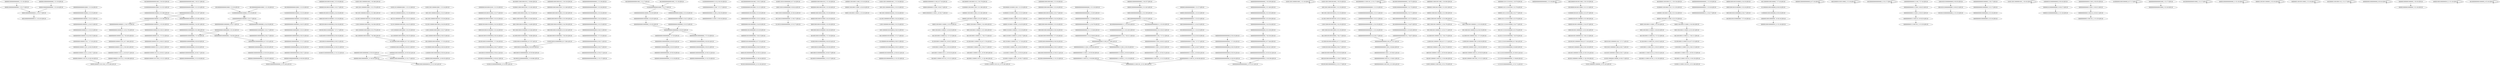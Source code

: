 digraph G {
    "00001000000000000011_3-23:17-LEN:20" -> "00010000000000000111_4-24:16-LEN:20";
    "00100000000000001000_1-20:310-LEN:20" -> "01000000000000010000_2-21:312-LEN:20";
    "10010001010000000000_9-29:22-LEN:20" -> "00100010100000000000_10-30:22-LEN:20";
    "00110110000001000100_3-23:21-LEN:20" -> "01101100000010001000_4-24:22-LEN:20";
    "00001000100010100000_5-24:239-LEN:20" -> "00010001000101000000_6-25:243-LEN:20";
    "00000001001000101000_2-22:16-LEN:20" -> "00000010010001010000_3-23:17-LEN:20";
    "11000000100010000000_9-28:312-LEN:20" -> "10000001000100000000_10-29:316-LEN:20";
    "00000000010000000000_8-28:18-LEN:20" -> "00000000100000000000_9-29:18-LEN:20";
    "00000000000000000000_6-26:21-LEN:20" -> "00000000000000000000_7-27:25-LEN:20";
    "10000000000000100000_3-23:20-LEN:20" -> "00000000000001000000_4-24:20-LEN:20";
    "00000000000001111001_8-28:19-LEN:20" -> "00000000000011110011_9-29:16-LEN:20";
    "00000001001000000000_7-26:22-LEN:20" -> "00000010010000000000_8-27:23-LEN:20";
    "00000000001000001101_7-27:22-LEN:20" -> "00000000010000011011_8-28:21-LEN:20";
    "00011001010000000000_10-29:24-LEN:20" -> "00110010100000000000_11-30:27-LEN:20";
    "00000010001000101000_3-23:20-LEN:20" -> "00000100010001010000_4-24:19-LEN:20";
    "00000010000011101110_11-30:189-LEN:20" -> "00000100000111011100_12-31:206-LEN:20";
    "00000110010001110001_4-24:16-LEN:20" -> "00001100100011100011_5-25:16-LEN:20";
    "10011001100000010010_2-22:22-LEN:20" -> "00110011000000100100_3-23:24-LEN:20";
    "00000100000001111001_9-28:17-LEN:20" -> "00001000000011110011_10-29:17-LEN:20";
    "00100000110010001110_1-20:179-LEN:20" -> "01000001100100011100_2-21:190-LEN:20";
    "00001000100010000000_5-25:16-LEN:20" -> "00010001000100000000_6-26:18-LEN:20";
    "00001000000000000011_3-23:25-LEN:20" -> "00010000000000000111_4-24:23-LEN:20";
    "10010001110000110111_10-30:18-LEN:20" -> "00100011100001101110_11-31:21-LEN:20";
    "00000000000000000000_4-23:230-LEN:20" -> "00000000000000000000_5-24:224-LEN:20";
    "00000000000000000000_8-28:19-LEN:20" -> "00000000000000000000_9-29:19-LEN:20";
    "01001100110000010001_1-21:18-LEN:20" -> "01001100110000010001_1-21:18-LEN:20";
    "00000000000000100000_3-22:207-LEN:20" -> "00000000000001000001_4-23:194-LEN:20";
    "00000000000000100000_3-22:207-LEN:20" -> "00000000000001000000_4-23:305-LEN:20";
    "00100010100000000000_11-30:366-LEN:20" -> "01000101000000000000_12-31:402-LEN:20";
    "10001100101000000000_9-28:24-LEN:20" -> "00011001010000000000_10-29:24-LEN:20";
    "00110011000000100010_3-22:266-LEN:20" -> "01100110000001000100_4-23:263-LEN:20";
    "00000001000000000000_10-30:17-LEN:20" -> "00000010000000000000_11-31:16-LEN:20";
    "10000000100010001010_1-20:218-LEN:20" -> "00000001000100010100_2-21:249-LEN:20";
    "00000000000000000000_8-28:27-LEN:20" -> "00000000000000000000_9-29:27-LEN:20";
    "00000000100000000000_9-28:320-LEN:20" -> "00000001000000000000_10-29:319-LEN:20";
    "00000000000000000000_3-22:233-LEN:20" -> "00000000000000000000_4-23:230-LEN:20";
    "10000011001000111000_3-23:18-LEN:20" -> "00000110010001110001_4-24:16-LEN:20";
    "00011000100010100000_5-24:80-LEN:20" -> "00110001000101000000_6-25:84-LEN:20";
    "00000000000011100110_10-30:23-LEN:20" -> "00000000000111001101_11-31:23-LEN:20";
    "00000100010001010000_4-23:239-LEN:20" -> "00001000100010100000_5-24:239-LEN:20";
    "10001001000100000000_10-29:16-LEN:20" -> "00010010001000000001_11-30:17-LEN:20";
    "01000000000000010000_2-22:17-LEN:20" -> "10000000000000100000_3-23:20-LEN:20";
    "00000000001000000000_7-27:20-LEN:20" -> "00000000010000000000_8-28:20-LEN:20";
    "00000000000000100000_2-22:23-LEN:20" -> "00000000000001000001_3-23:21-LEN:20";
    "00100000001111001101_12-31:17-LEN:20" -> "00100000001111001101_12-31:17-LEN:20";
    "00000000000100000000_5-25:31-LEN:20" -> "00000000001000000000_6-26:25-LEN:20";
    "00010010000000000000_11-30:24-LEN:20" -> "00100100000000000000_12-31:26-LEN:20";
    "00100000000000000001_5-24:67-LEN:20" -> "01000000000000000011_6-25:65-LEN:20";
    "00001100010011000001_4-23:189-LEN:20" -> "00011000100110000011_5-24:176-LEN:20";
    "00001100010011000001_4-23:189-LEN:20" -> "00011000100110000011_5-25:18-LEN:20";
    "00000000000001111001_8-28:37-LEN:20" -> "00000000000011110011_9-29:36-LEN:20";
    "00110001000101000000_6-25:84-LEN:20" -> "01100010001010000000_7-26:86-LEN:20";
    "00000010000000000000_10-30:30-LEN:20" -> "00000100000000000000_12-31:358-LEN:20";
    "00000001000000000000_10-29:319-LEN:20" -> "00000010000000000000_11-30:332-LEN:20";
    "00000000000000000000_5-24:224-LEN:20" -> "00000000000000000000_6-25:226-LEN:20";
    "01112101010000000000_10-29:92-LEN:20" -> "11121010100000000000_11-30:89-LEN:20";
    "10000001000100000000_10-29:316-LEN:20" -> "00000010001000000000_11-31:17-LEN:20";
    "10000001000100000000_10-29:316-LEN:20" -> "00000010001000000001_11-30:323-LEN:20";
    "00001101000111000011_5-25:19-LEN:20" -> "00011010001110000111_6-26:17-LEN:20";
    "00110001001100000111_6-25:171-LEN:20" -> "01100010011000001110_7-26:173-LEN:20";
    "00000000000010000011_5-25:20-LEN:20" -> "00000000000100000110_6-26:21-LEN:20";
    "10011011000000100010_2-22:20-LEN:20" -> "00110110000001000100_3-23:21-LEN:20";
    "00000000000111100110_10-30:36-LEN:20" -> "00000000001111001101_12-31:266-LEN:20";
    "00000010000000000000_11-30:332-LEN:20" -> "00000100000000000000_12-31:358-LEN:20";
    "00000000000010000000_5-25:20-LEN:20" -> "00000000000100000000_6-26:20-LEN:20";
    "00011000100110000011_5-24:176-LEN:20" -> "00110001001100000111_6-25:171-LEN:20";
    "00100001100010001010_1-20:84-LEN:20" -> "01000011000100010100_2-21:85-LEN:20";
    "00000000000001111001_9-28:264-LEN:20" -> "00000000000011110011_10-29:256-LEN:20";
    "00000000000000000000_1-21:18-LEN:20" -> "00000000000000000000_1-21:18-LEN:20";
    "00000000000100000000_6-25:298-LEN:20" -> "00000000001000000000_7-27:18-LEN:20";
    "00000000000100000000_6-25:298-LEN:20" -> "00000000001000000000_7-26:303-LEN:20";
    "01010011000000110000_9-29:17-LEN:20" -> "10100110000001100000_10-30:17-LEN:20";
    "00000001000100010100_2-21:249-LEN:20" -> "00000010001000101000_3-22:240-LEN:20";
    "00110010001111000110_7-27:22-LEN:20" -> "01100100011110001101_8-28:22-LEN:20";
    "11001100010010001000_5-24:19-LEN:20" -> "10011000100100010000_6-25:19-LEN:20";
    "00010011000001110011_10-29:165-LEN:20" -> "00100110000011100110_11-30:166-LEN:20";
    "00000000001000000000_7-27:18-LEN:20" -> "00000000010000000000_8-28:18-LEN:20";
    "00110000010001000000_7-27:33-LEN:20" -> "01100000100010000000_8-28:34-LEN:20";
    "00000000010000000000_8-28:26-LEN:20" -> "00000000100000000000_9-29:25-LEN:20";
    "00110000001000100000_7-26:288-LEN:20" -> "01100000010001000000_8-27:311-LEN:20";
    "00100000000000001000_1-21:17-LEN:20" -> "01000000000000010000_2-22:17-LEN:20";
    "01000001100100011100_2-21:190-LEN:20" -> "10000011001000111000_3-22:185-LEN:20";
    "00000000000000000000_2-22:26-LEN:20" -> "00000000000000000000_3-23:24-LEN:20";
    "01000000000010010000_2-21:21-LEN:20" -> "10000000000100100000_3-22:20-LEN:20";
    "00110001001100000110_6-26:19-LEN:20" -> "01100010011000001100_7-27:19-LEN:20";
    "00010000000000000111_4-24:23-LEN:20" -> "00100000000000001111_5-25:23-LEN:20";
    "00001100100011110001_5-25:20-LEN:20" -> "00011001000111100011_6-26:20-LEN:20";
    "00000000000000010000_2-21:213-LEN:20" -> "00000000000000100000_3-22:207-LEN:20";
    "10000000000001000000_3-23:17-LEN:20" -> "00000000000010000000_4-24:17-LEN:20";
    "00010001010000000000_10-30:27-LEN:20" -> "00100010100000000000_11-31:27-LEN:20";
    "00000000000010000000_5-25:22-LEN:20" -> "00000000000100000000_6-26:20-LEN:20";
    "00100010000000000000_1-20:73-LEN:20" -> "01000100000000000000_2-21:73-LEN:20";
    "00000001000100010100_2-22:20-LEN:20" -> "00000010001000101000_3-23:20-LEN:20";
    "00000000000000001111_5-25:68-LEN:20" -> "00000000000000011110_6-26:64-LEN:20";
    "00000000000000111001_8-28:25-LEN:20" -> "00000000000001110011_9-29:25-LEN:20";
    "10001001100000110011_9-29:20-LEN:20" -> "00010011000001100110_10-30:20-LEN:20";
    "00000000000000000001_1-22:19-LEN:20" -> "00000000000000000011_2-23:18-LEN:20";
    "00001000100101000000_5-25:16-LEN:20" -> "00010001001010000000_6-26:17-LEN:20";
    "10000001000100000001_10-30:16-LEN:20" -> "00000010001000000010_11-31:16-LEN:20";
    "10000000000000111100_7-27:27-LEN:20" -> "00000000000001111001_8-28:37-LEN:20";
    "00000010000000000000_8-27:16-LEN:20" -> "00000010000000000000_8-27:16-LEN:20";
    "00100000000000001111_5-25:23-LEN:20" -> "01000000000000011110_6-26:24-LEN:20";
    "10100011100001110111_10-30:17-LEN:20" -> "01000111000011101110_12-31:185-LEN:20";
    "00000000000000000000_8-27:244-LEN:20" -> "00000000000000000000_9-28:241-LEN:20";
    "00000000000000000000_11-30:239-LEN:20" -> "00000000000000000000_12-31:251-LEN:20";
    "00000000000000000011_2-23:18-LEN:20" -> "00000000000000000111_3-24:17-LEN:20";
    "00000000000000000000_6-25:226-LEN:20" -> "00000000000000000000_7-26:234-LEN:20";
    "00000010010001010000_3-23:17-LEN:20" -> "00000100100010100000_4-24:18-LEN:20";
    "01000100010000000000_8-28:18-LEN:20" -> "10001000100000000000_9-29:21-LEN:20";
    "00000000000001000001_4-23:194-LEN:20" -> "00000000000010000011_5-25:20-LEN:20";
    "00000000000001000001_4-23:194-LEN:20" -> "00000000000010000011_5-24:174-LEN:20";
    "01100100011110001101_8-28:22-LEN:20" -> "11001000111100011011_9-29:22-LEN:20";
    "00010000000000000000_4-23:75-LEN:20" -> "00100000000000000001_5-24:67-LEN:20";
    "01000000000000001111_6-25:202-LEN:20" -> "10000000000000011110_7-26:211-LEN:20";
    "00010000010100110000_1-21:16-LEN:20" -> "00010000010100110000_1-21:16-LEN:20";
    "01100100011110001110_8-27:115-LEN:20" -> "11001000111100011101_9-28:112-LEN:20";
    "11001000111100011011_9-29:22-LEN:20" -> "10010001111000110110_10-30:23-LEN:20";
    "00000000000000000001_4-24:19-LEN:20" -> "00000000000000000011_5-25:18-LEN:20";
    "00001001000101000000_5-25:18-LEN:20" -> "00010010001010000000_6-26:18-LEN:20";
    "00000100000000000001_2-22:17-LEN:20" -> "00001000000000000011_3-23:17-LEN:20";
    "00000001000000000000_10-30:25-LEN:20" -> "00000010000000000000_11-31:25-LEN:20";
    "10110000001000100000_6-26:23-LEN:20" -> "01100000010001000000_8-27:311-LEN:20";
    "01001100110000010001_1-21:24-LEN:20" -> "10011001100000100010_2-22:22-LEN:20";
    "00000000010010000000_5-24:20-LEN:20" -> "00000000100100000000_6-25:20-LEN:20";
    "01001100110001001000_1-20:23-LEN:20" -> "10011001100010010001_2-21:23-LEN:20";
    "00000001000001101110_10-30:21-LEN:20" -> "00000010000011011100_11-31:21-LEN:20";
    "00000000000000000000_9-29:27-LEN:20" -> "00000000000000000000_10-30:27-LEN:20";
    "01001000101000000000_8-28:27-LEN:20" -> "10010001010000000000_9-29:41-LEN:20";
    "01000000000000001110_6-26:22-LEN:20" -> "10000000000000011100_7-27:21-LEN:20";
    "01000000000000100000_2-22:18-LEN:20" -> "10000000000001000000_3-23:17-LEN:20";
    "10000000100010001010_1-21:16-LEN:20" -> "00000001000100010100_2-22:20-LEN:20";
    "00100000000000000000_12-31:17-LEN:20" -> "00100000000000000000_12-31:17-LEN:20";
    "00000000000011110011_9-29:22-LEN:20" -> "00000000000111100110_10-30:20-LEN:20";
    "00010010100000000000_10-30:22-LEN:20" -> "00100101000000000000_11-31:23-LEN:20";
    "10010011000000110000_10-29:119-LEN:20" -> "00100110000001100000_11-30:126-LEN:20";
    "00100110000001100000_11-30:126-LEN:20" -> "01001100000011000000_12-31:143-LEN:20";
    "00000000000001000000_4-24:21-LEN:20" -> "00000000000010000000_5-25:22-LEN:20";
    "00000001001000101000_2-22:27-LEN:20" -> "00000010010001010000_3-23:25-LEN:20";
    "00000010010001010000_3-23:25-LEN:20" -> "00000100100010100000_4-24:24-LEN:20";
    "00000000000000001000_1-20:211-LEN:20" -> "00000000000000010000_2-21:213-LEN:20";
    "00000000000000000001_2-22:92-LEN:20" -> "00000000000000000011_3-23:86-LEN:20";
    "00000110100011100001_4-24:20-LEN:20" -> "00001101000111000011_5-25:19-LEN:20";
    "01100100011100001101_8-28:21-LEN:20" -> "11001000111000011011_9-29:18-LEN:20";
    "00110111210101000000_6-25:78-LEN:20" -> "01101112101010000000_7-26:79-LEN:20";
    "10111210101000000000_9-28:89-LEN:20" -> "01112101010000000000_10-29:92-LEN:20";
    "10000000000000111100_7-27:17-LEN:20" -> "00000000000001111001_8-28:19-LEN:20";
    "11000000100100000000_9-29:31-LEN:20" -> "10000001001000000001_10-30:32-LEN:20";
    "00000000000000000000_1-21:110-LEN:20" -> "00000000000000000001_2-22:92-LEN:20";
    "10011000000100100000_6-26:25-LEN:20" -> "00110000001001000000_7-27:27-LEN:20";
    "00100100010100000000_7-27:17-LEN:20" -> "01001000101000000000_8-28:16-LEN:20";
    "10001000100000000000_9-29:21-LEN:20" -> "00010001000000000000_10-30:21-LEN:20";
    "00000000000111100110_10-30:20-LEN:20" -> "00000000001111001101_11-31:20-LEN:20";
    "00000000000010000000_2-21:17-LEN:20" -> "00000000000100000000_3-22:16-LEN:20";
    "01000000000000011110_6-26:24-LEN:20" -> "10000000000000111100_7-27:27-LEN:20";
    "01100000010010000000_8-28:31-LEN:20" -> "11000000100100000000_9-29:31-LEN:20";
    "10001000101000000000_9-28:359-LEN:20" -> "00010001010000000000_10-29:358-LEN:20";
    "11000100110000011001_8-28:20-LEN:20" -> "10001001100000110011_9-29:20-LEN:20";
    "01000000000000000000_2-22:21-LEN:20" -> "10000000000000000000_3-23:21-LEN:20";
    "10000000000100100000_3-22:20-LEN:20" -> "00000000001001000000_4-23:21-LEN:20";
    "00000100100110000001_5-24:107-LEN:20" -> "00001001001100000011_6-25:105-LEN:20";
    "01001100110000001001_1-20:16-LEN:20" -> "01001100110000001001_1-20:16-LEN:20";
    "00001000000000000001_3-22:239-LEN:20" -> "00010000000000000011_4-23:222-LEN:20";
    "00000000000000000110_6-26:17-LEN:20" -> "00000000000000001100_8-27:87-LEN:20";
    "00000010001000101000_3-22:240-LEN:20" -> "00000100010001010000_4-23:239-LEN:20";
    "01000001100100011110_2-21:133-LEN:20" -> "10000011001000111100_3-22:124-LEN:20";
    "01000011000100010100_2-21:85-LEN:20" -> "10000110001000101000_3-22:78-LEN:20";
    "00000000100100000000_6-25:20-LEN:20" -> "00000001001000000000_7-26:22-LEN:20";
    "11000100010100000000_8-27:87-LEN:20" -> "10001000101000000000_9-28:359-LEN:20";
    "00000100100010100000_4-24:18-LEN:20" -> "00001001000101000000_5-25:18-LEN:20";
    "00000000000011110011_9-29:36-LEN:20" -> "00000000000111100110_10-30:36-LEN:20";
    "00100010001000000000_7-27:18-LEN:20" -> "01000100010000000000_8-28:18-LEN:20";
    "01100110000001000100_4-23:263-LEN:20" -> "11001100000010001000_5-24:264-LEN:20";
    "00000000000010000000_5-24:291-LEN:20" -> "00000000000100000000_6-25:298-LEN:20";
    "01100000010001000000_8-27:311-LEN:20" -> "11000000100010000000_9-28:312-LEN:20";
    "10001000101000000000_9-29:26-LEN:20" -> "00010001010000000000_10-30:27-LEN:20";
    "00000000000000111100_8-27:280-LEN:20" -> "00000000000001111001_9-28:264-LEN:20";
    "00000000000000111100_8-27:280-LEN:20" -> "00000000000001111001_9-29:19-LEN:20";
    "10001001010000000000_9-29:20-LEN:20" -> "00010010100000000000_10-30:22-LEN:20";
    "01100010011000001100_7-27:19-LEN:20" -> "11000100110000011001_8-28:20-LEN:20";
    "10000001010000000000_9-29:16-LEN:20" -> "00000010100000000000_10-30:17-LEN:20";
    "10000000000000100000_3-22:309-LEN:20" -> "00000000000001000001_4-23:194-LEN:20";
    "10000000000000100000_3-22:309-LEN:20" -> "00000000000001000000_4-23:305-LEN:20";
    "00100100110000001100_8-27:116-LEN:20" -> "01001001100000011000_9-28:118-LEN:20";
    "00000000000100000111_5-25:22-LEN:20" -> "00000000001000001110_6-26:22-LEN:20";
    "00000000000000000000_5-25:22-LEN:20" -> "00000000000000000000_6-26:21-LEN:20";
    "00000000000000000000_1-20:239-LEN:20" -> "00000000000000000000_2-21:240-LEN:20";
    "00000000000000000000_2-21:240-LEN:20" -> "00000000000000000000_3-22:233-LEN:20";
    "00000000000001111001_8-28:22-LEN:20" -> "00000000000011110011_9-29:22-LEN:20";
    "10100110000001100000_10-30:17-LEN:20" -> "01001100000011000000_12-31:143-LEN:20";
    "11000100110000011100_8-27:171-LEN:20" -> "10001001100000111001_9-28:170-LEN:20";
    "00110010001110000111_7-26:172-LEN:20" -> "01100100011100001110_8-27:178-LEN:20";
    "00000000000000000011_5-25:18-LEN:20" -> "00000000000000000110_6-26:17-LEN:20";
    "00011011121010100000_5-24:77-LEN:20" -> "00110111210101000000_6-25:78-LEN:20";
    "01001001100000011000_9-28:118-LEN:20" -> "10010011000000110000_10-29:119-LEN:20";
    "00000100100000000000_9-28:23-LEN:20" -> "00001001000000000000_10-29:25-LEN:20";
    "00110100011100001110_7-27:18-LEN:20" -> "01101000111000011101_8-28:19-LEN:20";
    "00000010100000000000_10-30:17-LEN:20" -> "00000101000000000000_11-31:18-LEN:20";
    "00000000010000000000_8-28:20-LEN:20" -> "00000000100000000000_9-29:19-LEN:20";
    "10000011001000111000_3-22:185-LEN:20" -> "00000110010001110000_4-23:187-LEN:20";
    "10011001100000010001_2-21:270-LEN:20" -> "00110011000000100010_3-22:266-LEN:20";
    "00000011000100110000_2-21:201-LEN:20" -> "00000110001001100000_3-22:199-LEN:20";
    "00000000000000000000_6-26:16-LEN:20" -> "00000000000000000000_7-27:18-LEN:20";
    "00000000000000111001_8-28:20-LEN:20" -> "00000000000001110011_9-29:21-LEN:20";
    "00000100100010100000_4-24:24-LEN:20" -> "00001001000101000000_5-25:24-LEN:20";
    "00000000000010000000_4-24:17-LEN:20" -> "00000000000100000000_5-25:16-LEN:20";
    "11011000000100010000_5-25:23-LEN:20" -> "10110000001000100000_6-26:23-LEN:20";
    "00000100000000000001_2-22:25-LEN:20" -> "00001000000000000011_3-23:25-LEN:20";
    "00110011000100100010_3-22:23-LEN:20" -> "01100110001001000100_4-23:21-LEN:20";
    "11001100000010010000_5-25:23-LEN:20" -> "10011000000100100000_6-26:25-LEN:20";
    "11001100000100010000_5-25:27-LEN:20" -> "10011000001000100000_6-26:32-LEN:20";
    "01000110010100000000_8-27:16-LEN:20" -> "10001100101000000000_9-28:24-LEN:20";
    "00000000000000000000_10-29:235-LEN:20" -> "00000000000000000000_11-30:239-LEN:20";
    "00000000010000000000_8-27:313-LEN:20" -> "00000000100000000000_9-28:320-LEN:20";
    "00000000000000000000_7-27:18-LEN:20" -> "00000000000000000000_8-28:19-LEN:20";
    "00100000000000000111_5-24:203-LEN:20" -> "01000000000000001111_6-25:202-LEN:20";
    "00000000100000000000_9-29:25-LEN:20" -> "00000001000000000000_10-30:25-LEN:20";
    "00000100010010100000_4-24:16-LEN:20" -> "00001000100101000000_5-25:16-LEN:20";
    "10011000100100010000_6-25:19-LEN:20" -> "00110001001000100000_7-26:17-LEN:20";
    "00000000001000000000_6-26:17-LEN:20" -> "00000000010000000000_8-27:313-LEN:20";
    "10000000100010001000_1-21:16-LEN:20" -> "00000001000100010000_2-22:16-LEN:20";
    "00010011000001100110_10-30:20-LEN:20" -> "00100110000011001100_11-31:21-LEN:20";
    "10011001100010010001_2-21:23-LEN:20" -> "00110011000100100010_3-22:23-LEN:20";
    "00100000000000010000_1-21:19-LEN:20" -> "01000000000000100000_2-22:18-LEN:20";
    "00000100010001010000_4-24:19-LEN:20" -> "00001000100010100000_5-25:20-LEN:20";
    "00000000000111100110_11-30:260-LEN:20" -> "00000000001111001101_12-31:266-LEN:20";
    "00000000000010000011_4-24:21-LEN:20" -> "00000000000100000111_5-25:22-LEN:20";
    "00110010001110000110_7-27:22-LEN:20" -> "01100100011100001101_8-28:21-LEN:20";
    "00110011000000100100_3-23:24-LEN:20" -> "01100110000001001000_4-24:24-LEN:20";
    "00010000010010011000_1-20:110-LEN:20" -> "00100000100100110000_2-21:111-LEN:20";
    "10000000100100010100_1-21:25-LEN:20" -> "00000001001000101000_2-22:27-LEN:20";
    "00000001000000000000_9-29:27-LEN:20" -> "00000010000000000000_10-30:30-LEN:20";
    "00000100010001000000_4-24:16-LEN:20" -> "00001000100010000000_5-25:16-LEN:20";
    "01100010001010000000_7-26:86-LEN:20" -> "11000100010100000000_8-27:87-LEN:20";
    "00000001100010011000_1-20:200-LEN:20" -> "00000011000100110000_2-21:201-LEN:20";
    "01000000010001000000_8-27:17-LEN:20" -> "01000000010001000000_8-27:17-LEN:20";
    "00000000001000000000_7-27:23-LEN:20" -> "00000000010000000000_8-28:26-LEN:20";
    "00000000000010000000_4-24:31-LEN:20" -> "00000000000100000000_5-25:31-LEN:20";
    "00010001001010000000_6-26:17-LEN:20" -> "00100010010100000000_7-27:16-LEN:20";
    "00000000000100000000_6-26:20-LEN:20" -> "00000000001000000000_7-27:20-LEN:20";
    "00000000000000000000_4-24:24-LEN:20" -> "00000000000000000000_5-25:22-LEN:20";
    "10000010001000000001_10-30:33-LEN:20" -> "00000100010000000010_12-31:350-LEN:20";
    "00000010001000000001_11-30:323-LEN:20" -> "00000100010000000010_12-31:350-LEN:20";
    "00001100100011100001_5-25:19-LEN:20" -> "00011001000111000011_6-26:20-LEN:20";
    "00000000100000000000_9-29:18-LEN:20" -> "00000001000000000000_10-30:17-LEN:20";
    "00000000010000011101_8-27:186-LEN:20" -> "00000000100000111011_9-28:185-LEN:20";
    "00000000000000001000_1-21:17-LEN:20" -> "00000000000000010000_2-22:18-LEN:20";
    "00000010000000000000_1-21:16-LEN:20" -> "00000100000000000001_2-22:17-LEN:20";
    "01000000000000010000_2-22:17-LEN:20" -> "10000000000000100000_3-23:18-LEN:20";
    "01100110001001000100_4-23:21-LEN:20" -> "11001100010010001000_5-24:19-LEN:20";
    "00011001000111000011_6-26:20-LEN:20" -> "00110010001110000110_7-27:22-LEN:20";
    "00000000000000000000_3-23:24-LEN:20" -> "00000000000000000000_4-24:24-LEN:20";
    "00000000000001110011_9-29:21-LEN:20" -> "00000000000011100110_10-30:21-LEN:20";
    "00000000000001111001_9-29:19-LEN:20" -> "00000000000011110010_10-30:20-LEN:20";
    "10000000000000000000_3-23:21-LEN:20" -> "00000000000000000001_4-24:19-LEN:20";
    "10000011010001110000_3-23:21-LEN:20" -> "00000110100011100001_4-24:20-LEN:20";
    "00000001000001110111_9-29:17-LEN:20" -> "00000010000011101110_10-30:18-LEN:20";
    "00100000000001001000_1-20:21-LEN:20" -> "01000000000010010000_2-21:21-LEN:20";
    "00010010001010000000_6-26:24-LEN:20" -> "00100100010100000000_7-27:26-LEN:20";
    "00011001000111100011_6-26:20-LEN:20" -> "00110010001111000110_7-27:22-LEN:20";
    "00000000000010000000_4-24:19-LEN:20" -> "00000000000100000000_5-25:17-LEN:20";
    "00000000100000000000_8-28:28-LEN:20" -> "00000001000000000000_9-29:27-LEN:20";
    "10011001100000100010_2-22:22-LEN:20" -> "00110011000001000100_3-23:26-LEN:20";
    "00000000000000000000_7-27:25-LEN:20" -> "00000000000000000000_8-28:27-LEN:20";
    "00010010001000000001_11-30:17-LEN:20" -> "00100100010000000010_12-31:17-LEN:20";
    "00000000000100000000_3-22:16-LEN:20" -> "00000000001000000000_4-23:16-LEN:20";
    "01001100110000001001_1-21:24-LEN:20" -> "10011001100000010010_2-22:22-LEN:20";
    "00000110010001110000_4-23:187-LEN:20" -> "00001100100011100001_5-25:19-LEN:20";
    "00000110010001110000_4-23:187-LEN:20" -> "00001100100011100001_5-24:169-LEN:20";
    "00000000000000011001_9-28:84-LEN:20" -> "00000000000000110011_10-29:82-LEN:20";
    "00010100110000001100_7-27:17-LEN:20" -> "00101001100000011000_8-28:17-LEN:20";
    "00000010010000000000_8-27:23-LEN:20" -> "00000100100000000000_9-28:23-LEN:20";
    "00000100000000000001_2-22:18-LEN:20" -> "00001000000000000011_3-23:17-LEN:20";
    "00100000000000010000_1-21:17-LEN:20" -> "00100000000000010000_1-21:17-LEN:20";
    "10000011001000111100_3-22:124-LEN:20" -> "00000110010001111000_4-23:123-LEN:20";
    "01100100011100001110_8-27:178-LEN:20" -> "11001000111000011101_9-28:171-LEN:20";
    "11000100100010000000_9-28:17-LEN:20" -> "10001001000100000000_10-29:16-LEN:20";
    "00000000000011110010_10-30:20-LEN:20" -> "00000000000111100101_11-31:19-LEN:20";
    "00000000000000000000_7-26:234-LEN:20" -> "00000000000000000000_8-27:244-LEN:20";
    "00000001000001110111_10-29:187-LEN:20" -> "00000010000011101110_11-30:189-LEN:20";
    "00000000000100000111_6-25:176-LEN:20" -> "00000000001000001110_7-26:183-LEN:20";
    "00100011110001110110_11-30:120-LEN:20" -> "01000111100011101101_12-31:108-LEN:20";
    "10000000000001000000_3-23:32-LEN:20" -> "00000000000010000000_4-24:31-LEN:20";
    "01000000000000010000_2-21:312-LEN:20" -> "10000000000000100000_3-22:309-LEN:20";
    "00000000000000000000_1-21:28-LEN:20" -> "00000000000000000000_2-22:26-LEN:20";
    "00000000000000001100_8-27:87-LEN:20" -> "00000000000000011001_9-28:84-LEN:20";
    "10001000000000000000_3-22:71-LEN:20" -> "00010000000000000000_4-23:75-LEN:20";
    "00100000110100011100_1-21:23-LEN:20" -> "01000001101000111000_2-22:22-LEN:20";
    "00000000010000000000_7-27:27-LEN:20" -> "00000000100000000000_8-28:28-LEN:20";
    "00000000000000010000_1-21:24-LEN:20" -> "00000000000000100000_2-22:23-LEN:20";
    "00110000001000100000_7-27:16-LEN:20" -> "01100000010001000000_8-28:16-LEN:20";
    "00010001000100000000_6-26:18-LEN:20" -> "00100010001000000000_7-27:18-LEN:20";
    "00000010001000100000_3-23:17-LEN:20" -> "00000100010001000000_4-24:16-LEN:20";
    "00000000100000111011_9-28:185-LEN:20" -> "00000001000001110111_10-29:187-LEN:20";
    "01000100000000000000_2-21:73-LEN:20" -> "10001000000000000000_3-22:71-LEN:20";
    "00100000110010001111_1-20:134-LEN:20" -> "01000001100100011110_2-21:133-LEN:20";
    "00000001000100000000_10-29:19-LEN:20" -> "00000010001000000000_11-31:17-LEN:20";
    "00000001000100000000_10-29:19-LEN:20" -> "00000010001000000001_11-30:323-LEN:20";
    "00100110000011100110_11-30:166-LEN:20" -> "01001100000111001100_12-31:178-LEN:20";
    "10000001001000000001_10-30:32-LEN:20" -> "00000010010000000010_11-31:32-LEN:20";
    "10010001111000111011_10-29:113-LEN:20" -> "00100011110001110110_11-30:120-LEN:20";
    "11010001110000111011_9-29:18-LEN:20" -> "10100011100001110111_10-30:17-LEN:20";
    "00100000000000010000_1-21:20-LEN:20" -> "01000000000000100000_2-22:18-LEN:20";
    "00000000100000000000_9-29:19-LEN:20" -> "00000001000000000000_10-30:18-LEN:20";
    "00000011011121010100_2-21:79-LEN:20" -> "00000110111210101000_3-22:77-LEN:20";
    "00000000000000000000_9-28:241-LEN:20" -> "00000000000000000000_10-29:235-LEN:20";
    "01100110000010001000_4-24:26-LEN:20" -> "11001100000100010000_5-25:27-LEN:20";
    "00000000010000011011_8-28:21-LEN:20" -> "00000000100000110111_9-29:21-LEN:20";
    "01001101100000010001_1-21:21-LEN:20" -> "10011011000000100010_2-22:20-LEN:20";
    "00100000000000000000_1-21:25-LEN:20" -> "01000000000000000000_2-22:21-LEN:20";
    "00001001000101000000_5-25:24-LEN:20" -> "00010010001010000000_6-26:24-LEN:20";
    "10011000001000100000_6-26:32-LEN:20" -> "00110000010001000000_7-27:33-LEN:20";
    "00000010000000111100_8-27:18-LEN:20" -> "00000100000001111001_9-28:17-LEN:20";
    "00100010001010000000_7-26:250-LEN:20" -> "01000100010100000000_8-27:264-LEN:20";
    "00000010000000000000_1-20:237-LEN:20" -> "00000100000000000000_2-21:242-LEN:20";
    "10010001010000000000_9-29:41-LEN:20" -> "00100010100000000000_10-30:41-LEN:20";
    "00000000000000000000_10-30:27-LEN:20" -> "00000000000000000000_11-31:27-LEN:20";
    "10001001100000111001_9-28:170-LEN:20" -> "00010011000001110011_10-29:165-LEN:20";
    "00100000000000000111_5-25:20-LEN:20" -> "01000000000000001110_6-26:22-LEN:20";
    "00000000000010000011_5-24:174-LEN:20" -> "00000000000100000111_6-25:176-LEN:20";
    "00001000100010100000_5-25:20-LEN:20" -> "00010001000101000000_6-26:18-LEN:20";
    "00000100000000000000_11-31:16-LEN:20" -> "00000100000000000000_11-31:16-LEN:20";
    "00000000001001000000_4-23:21-LEN:20" -> "00000000010010000000_5-24:20-LEN:20";
    "01101100000010001000_4-24:22-LEN:20" -> "11011000000100010000_5-25:23-LEN:20";
    "00110010100000000000_11-30:27-LEN:20" -> "01100101000000000000_12-31:27-LEN:20";
    "01001100110000001000_1-20:266-LEN:20" -> "10011001100000010001_2-21:270-LEN:20";
    "00010010001010000000_6-26:18-LEN:20" -> "00100100010100000000_7-27:17-LEN:20";
    "00110010001111000111_7-26:111-LEN:20" -> "01100100011110001110_8-27:115-LEN:20";
    "00000000010000011101_7-27:20-LEN:20" -> "00000000100000111011_8-28:19-LEN:20";
    "00000000000011110011_10-29:256-LEN:20" -> "00000000000111100110_11-30:260-LEN:20";
    "01000001101000111000_2-22:22-LEN:20" -> "10000011010001110000_3-23:21-LEN:20";
    "00000110010011000001_3-23:16-LEN:20" -> "00000110010011000001_3-23:16-LEN:20";
    "01001000101000000000_8-28:16-LEN:20" -> "10010001010000000000_9-29:22-LEN:20";
    "11011121010100000000_8-27:84-LEN:20" -> "10111210101000000000_9-28:89-LEN:20";
    "01100000010001000000_8-28:16-LEN:20" -> "11000000100010000000_9-29:16-LEN:20";
    "00100000000000001000_1-21:18-LEN:20" -> "01000000000000010000_2-22:17-LEN:20";
    "00001001000000000000_10-29:25-LEN:20" -> "00010010000000000000_11-30:24-LEN:20";
    "01100110000001001000_4-24:24-LEN:20" -> "11001100000010010000_5-25:23-LEN:20";
    "00010001000101000000_6-26:18-LEN:20" -> "00100010001010000000_7-27:19-LEN:20";
    "00010010011000000110_7-26:112-LEN:20" -> "00100100110000001100_8-27:116-LEN:20";
    "01101000111000011101_8-28:19-LEN:20" -> "11010001110000111011_9-29:18-LEN:20";
    "10010001111000110110_10-30:23-LEN:20" -> "00100011110001101101_11-31:20-LEN:20";
    "10000110001000101000_3-22:78-LEN:20" -> "00001100010001010000_4-23:84-LEN:20";
    "00000110111210101000_3-22:77-LEN:20" -> "00001101112101010000_4-23:76-LEN:20";
    "00110000001001000000_7-27:27-LEN:20" -> "01100000010010000000_8-28:31-LEN:20";
    "00000000000000110011_10-29:82-LEN:20" -> "00000000000001100110_11-30:81-LEN:20";
    "10010001110000111011_10-29:169-LEN:20" -> "00100011100001110111_11-30:166-LEN:20";
    "00010000000000000011_4-23:222-LEN:20" -> "00100000000000000111_5-24:203-LEN:20";
    "00010000000000000011_4-23:222-LEN:20" -> "00100000000000000111_5-25:20-LEN:20";
    "11000001000100000000_9-29:34-LEN:20" -> "10000010001000000001_10-30:33-LEN:20";
    "01000100010100000000_8-28:20-LEN:20" -> "10001000101000000000_9-29:26-LEN:20";
    "00000000000000011110_6-26:64-LEN:20" -> "00000000000000111100_8-27:280-LEN:20";
    "00000000000100000110_6-26:21-LEN:20" -> "00000000001000001101_7-27:22-LEN:20";
    "00011010001110000111_6-26:17-LEN:20" -> "00110100011100001110_7-27:18-LEN:20";
    "00000000000100000000_5-25:17-LEN:20" -> "00000000001000000000_6-26:17-LEN:20";
    "00000100000000000000_2-21:242-LEN:20" -> "00001000000000000001_3-22:239-LEN:20";
    "00000001100100110000_1-21:16-LEN:20" -> "00000001100100110000_1-21:16-LEN:20";
    "00110001001000100000_7-26:17-LEN:20" -> "01100010010001000000_8-27:17-LEN:20";
    "00100010100000000000_10-30:22-LEN:20" -> "01000101000000000000_11-31:22-LEN:20";
    "01000100010100000000_8-27:264-LEN:20" -> "10001000101000000000_9-28:359-LEN:20";
    "00100000110010001110_1-21:17-LEN:20" -> "00100000110010001110_1-21:17-LEN:20";
    "00000001000100010000_2-22:16-LEN:20" -> "00000010001000100000_3-23:17-LEN:20";
    "00100100010100000000_7-27:26-LEN:20" -> "01001000101000000000_8-28:27-LEN:20";
    "00000010000000000000_1-21:27-LEN:20" -> "00000100000000000001_2-22:25-LEN:20";
    "01000000000000100000_2-22:32-LEN:20" -> "10000000000001000000_3-23:32-LEN:20";
    "00000010000000000000_1-21:19-LEN:20" -> "00000100000000000001_2-22:18-LEN:20";
    "10000000000001000000_3-23:17-LEN:20" -> "00000000000010000000_4-24:19-LEN:20";
    "01000000000000000011_6-25:65-LEN:20" -> "10000000000000000110_7-26:67-LEN:20";
    "00011001000111100011_6-25:102-LEN:20" -> "00110010001111000111_7-26:111-LEN:20";
    "00010001000101000000_6-25:243-LEN:20" -> "00100010001010000000_7-26:250-LEN:20";
    "00100000000000010000_1-21:32-LEN:20" -> "01000000000000100000_2-22:32-LEN:20";
    "00000000001000000000_6-26:25-LEN:20" -> "00000000010000000000_7-27:27-LEN:20";
    "00000110010001111000_4-23:123-LEN:20" -> "00001100100011110001_5-25:20-LEN:20";
    "00000110010001111000_4-23:123-LEN:20" -> "00001100100011110001_5-24:104-LEN:20";
    "00000000000100000000_5-25:16-LEN:20" -> "00000000001000000000_7-27:18-LEN:20";
    "00000000000100000000_5-25:16-LEN:20" -> "00000000001000000000_7-26:303-LEN:20";
    "00000001000000000000_10-30:18-LEN:20" -> "00000010000000000000_11-31:18-LEN:20";
    "01101112101010000000_7-26:79-LEN:20" -> "11011121010100000000_8-27:84-LEN:20";
    "00001101112101010000_4-23:76-LEN:20" -> "00011011121010100000_5-24:77-LEN:20";
    "00000001101112101010_1-20:79-LEN:20" -> "00000011011121010100_2-21:79-LEN:20";
    "00000000010000000000_8-28:16-LEN:20" -> "00000000010000000000_8-28:16-LEN:20";
    "00000010000001000000_1-20:16-LEN:20" -> "00000100000010000000_2-21:16-LEN:20";
    "11001000111000011101_9-28:171-LEN:20" -> "10010001110000111011_10-29:169-LEN:20";
    "00000000000001000001_3-23:21-LEN:20" -> "00000000000010000011_4-24:21-LEN:20";
    "00011001000111000011_6-25:169-LEN:20" -> "00110010001110000111_7-26:172-LEN:20";
    "00110011000001000100_3-23:26-LEN:20" -> "01100110000010001000_4-24:26-LEN:20";
    "00000000100000111011_8-28:19-LEN:20" -> "00000001000001110111_9-29:17-LEN:20";
    "00100010100000000000_10-30:41-LEN:20" -> "01000101000000000000_12-31:402-LEN:20";
    "00000000001000001110_7-26:183-LEN:20" -> "00000000010000011101_8-27:186-LEN:20";
    "11001000111000011011_9-29:18-LEN:20" -> "10010001110000110111_10-30:18-LEN:20";
    "01000000000000011110_6-26:16-LEN:20" -> "10000000000000111100_7-27:17-LEN:20";
    "00000000000011100110_10-30:21-LEN:20" -> "00000000000111001101_11-31:20-LEN:20";
    "00000000000001000000_4-24:20-LEN:20" -> "00000000000010000000_5-25:20-LEN:20";
    "11121010100000000000_11-30:89-LEN:20" -> "11210101000000000001_12-31:75-LEN:20";
    "01100000100010000000_8-28:34-LEN:20" -> "11000001000100000000_9-29:34-LEN:20";
    "00000110001001100000_3-22:199-LEN:20" -> "00001100010011000001_4-23:189-LEN:20";
    "00000000000000000000_9-29:19-LEN:20" -> "00000000000000000000_10-30:20-LEN:20";
    "00000010000011101110_10-30:18-LEN:20" -> "00000100000111011100_12-31:206-LEN:20";
    "00010001000000000000_10-30:21-LEN:20" -> "00100010000000000000_11-31:22-LEN:20";
    "10000000000000100000_3-23:18-LEN:20" -> "00000000000001000000_4-24:21-LEN:20";
    "00000000000001000000_4-23:305-LEN:20" -> "00000000000010000000_5-24:291-LEN:20";
    "00001100010001010000_4-23:84-LEN:20" -> "00011000100010100000_5-24:80-LEN:20";
    "00000000001000001110_6-26:22-LEN:20" -> "00000000010000011101_7-27:20-LEN:20";
    "00101001100000011000_8-28:17-LEN:20" -> "01010011000000110000_9-29:17-LEN:20";
    "00000100010000000010_11-31:16-LEN:20" -> "00000100010000000010_11-31:16-LEN:20";
    "00000000100000110111_9-29:21-LEN:20" -> "00000001000001101110_10-30:21-LEN:20";
    "01100010011000001110_7-26:173-LEN:20" -> "11000100110000011100_8-27:171-LEN:20";
    "01100010010001000000_8-27:17-LEN:20" -> "11000100100010000000_9-28:17-LEN:20";
    "00000000000000000000_10-30:20-LEN:20" -> "00000000000000000000_12-31:251-LEN:20";
    "00100000000001000000_4-23:16-LEN:20" -> "00100000000001000000_4-23:16-LEN:20";
    "00000000000000000011_3-23:86-LEN:20" -> "00000000000000000111_4-24:79-LEN:20";
    "00011000100110000011_5-25:18-LEN:20" -> "00110001001100000110_6-26:19-LEN:20";
    "00010001010000000000_10-29:358-LEN:20" -> "00100010100000000000_11-30:366-LEN:20";
    "00100000100100110000_2-21:111-LEN:20" -> "01000001001001100000_3-22:107-LEN:20";
    "01000000000000100000_2-22:18-LEN:20" -> "10000000000001000000_3-23:17-LEN:20";
    "10000000000000011100_7-27:21-LEN:20" -> "00000000000000111001_8-28:25-LEN:20";
    "10000000000000000110_7-26:67-LEN:20" -> "00000000000000001100_8-27:87-LEN:20";
    "00100010001010000000_7-27:19-LEN:20" -> "01000100010100000000_8-28:20-LEN:20";
    "00000000000001110011_9-29:25-LEN:20" -> "00000000000011100110_10-30:23-LEN:20";
    "00000000001000000000_7-26:303-LEN:20" -> "00000000010000000000_8-27:313-LEN:20";
    "00000000000001000000_1-20:17-LEN:20" -> "00000000000010000000_2-21:17-LEN:20";
    "00001001001100000011_6-25:105-LEN:20" -> "00010010011000000110_7-26:112-LEN:20";
    "10011000000100010000_6-25:279-LEN:20" -> "00110000001000100000_7-26:288-LEN:20";
    "00100011100001110111_11-30:166-LEN:20" -> "01000111000011101110_12-31:185-LEN:20";
    "10000000000000011110_7-26:211-LEN:20" -> "00000000000000111100_8-27:280-LEN:20";
    "00000000000100000000_6-26:20-LEN:20" -> "00000000001000000000_7-27:23-LEN:20";
    "10000000000000111100_7-27:16-LEN:20" -> "00000000000001111001_8-28:22-LEN:20";
    "00001100100011110001_5-24:104-LEN:20" -> "00011001000111100011_6-25:102-LEN:20";
    "00000000000001100110_11-30:81-LEN:20" -> "00000000000011001100_12-31:90-LEN:20";
    "11001000111100011101_9-28:112-LEN:20" -> "10010001111000111011_10-29:113-LEN:20";
    "10000010010011000000_4-23:108-LEN:20" -> "00000100100110000001_5-24:107-LEN:20";
    "11001100000010001000_5-24:264-LEN:20" -> "10011000000100010000_6-25:279-LEN:20";
    "00001100100011100001_5-24:169-LEN:20" -> "00011001000111000011_6-25:169-LEN:20";
    "01000001001001100000_3-22:107-LEN:20" -> "10000010010011000000_4-23:108-LEN:20";
    "00000000000000000111_4-24:79-LEN:20" -> "00000000000000001111_5-25:68-LEN:20";
    "11000000100010000000_9-29:16-LEN:20" -> "10000001000100000001_10-30:16-LEN:20";
}
